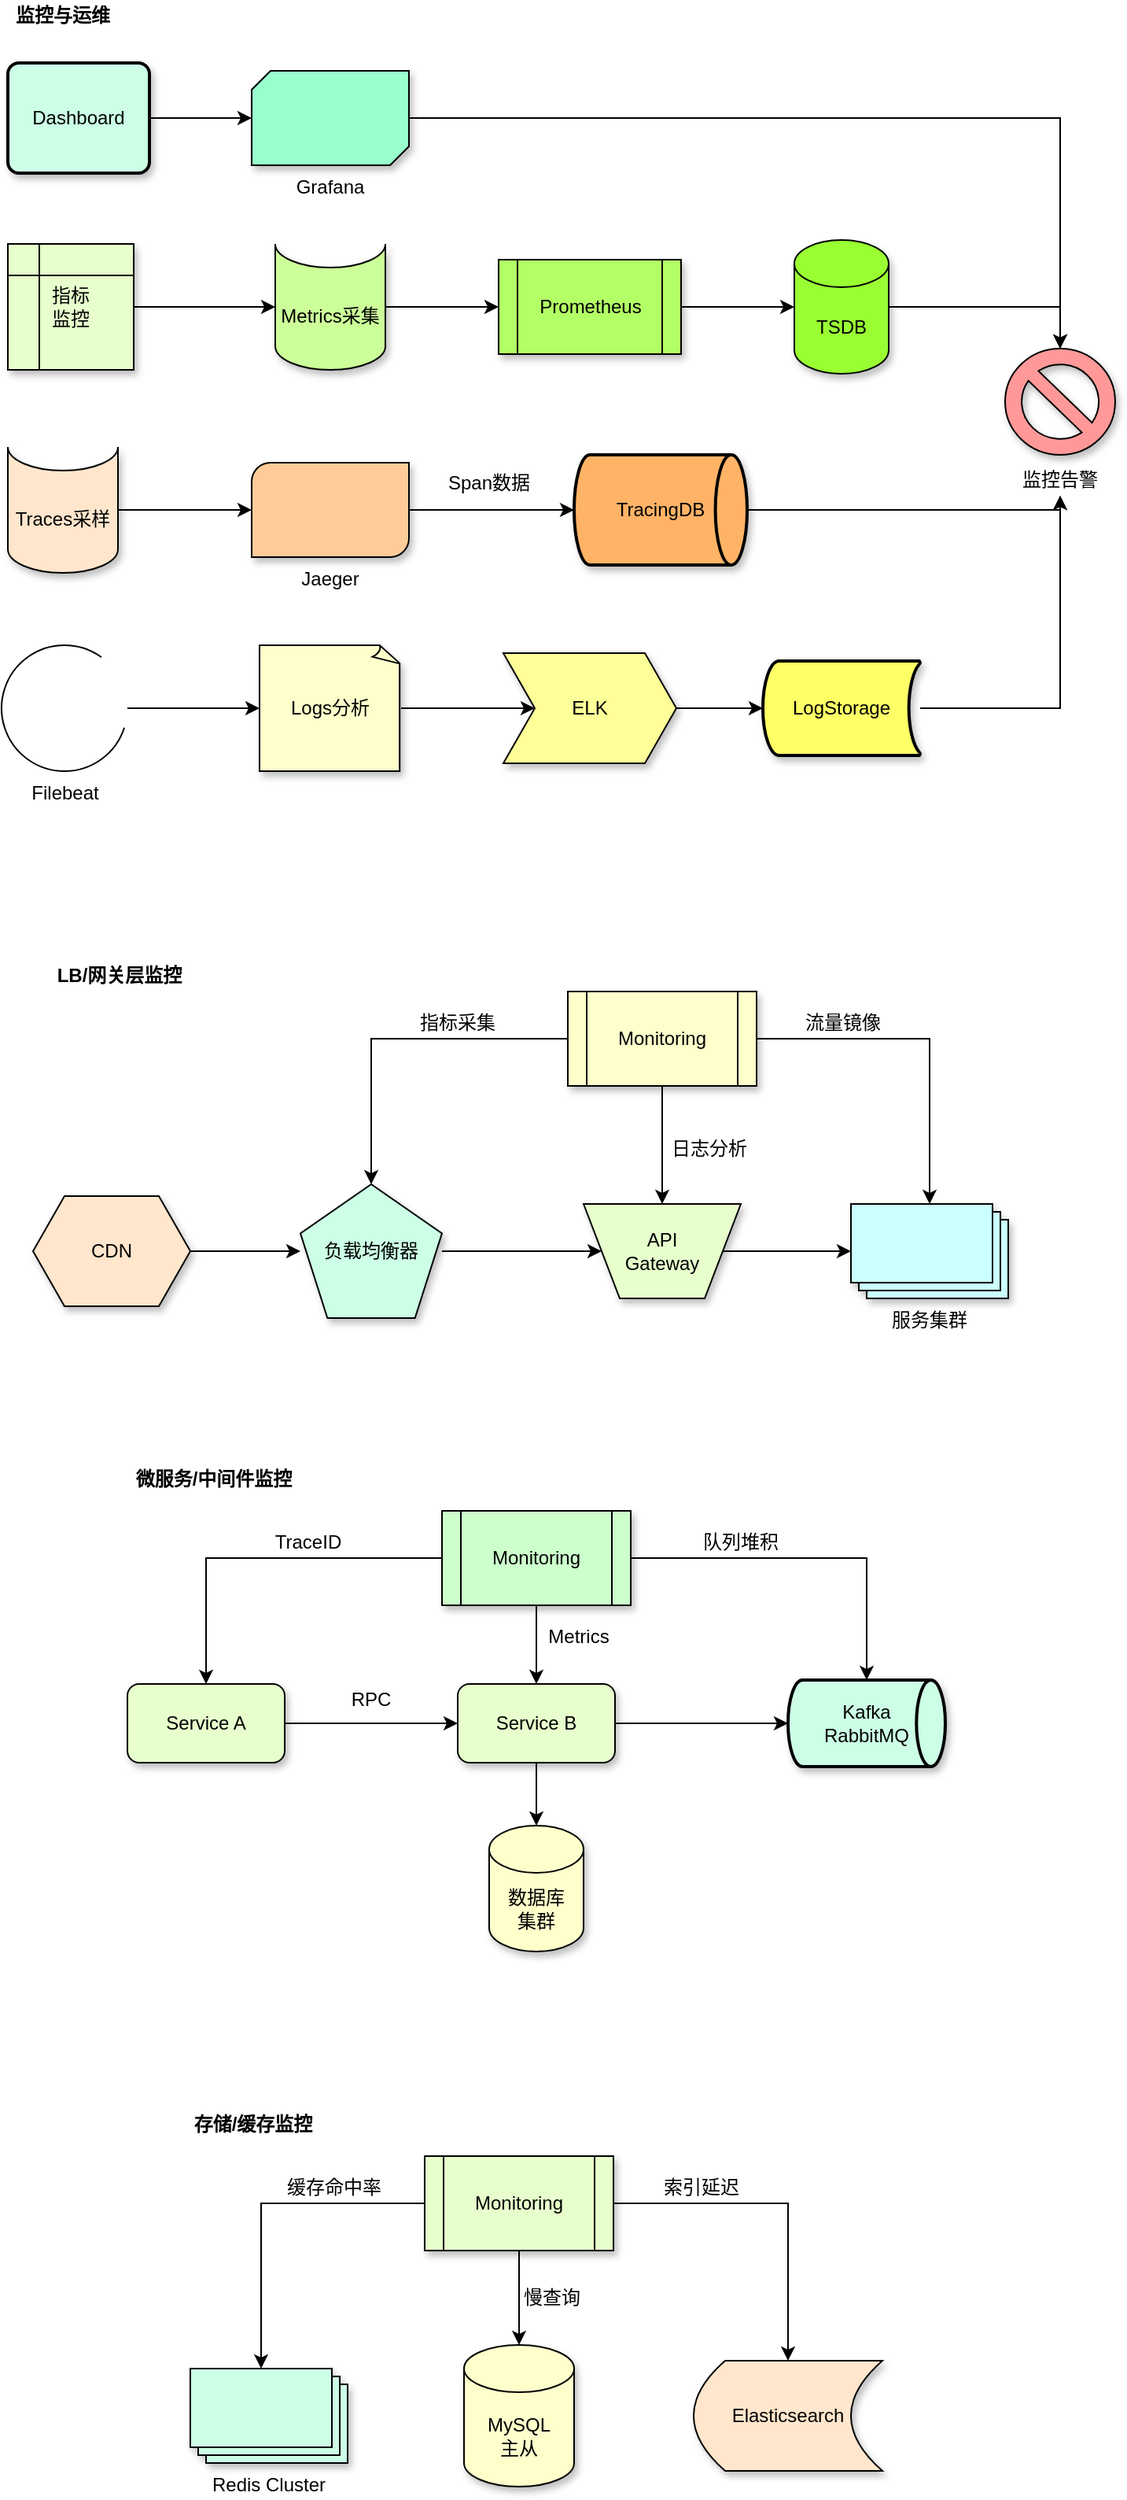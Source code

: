 <mxfile version="28.0.7">
  <diagram name="第 1 页" id="joJdlqB11T2q0y29AOxt">
    <mxGraphModel dx="1073" dy="521" grid="1" gridSize="10" guides="1" tooltips="1" connect="1" arrows="1" fold="1" page="1" pageScale="1" pageWidth="827" pageHeight="1169" math="0" shadow="0">
      <root>
        <mxCell id="0" />
        <mxCell id="1" parent="0" />
        <mxCell id="RT4GVT1Z5PIc4_gb6jFg-1" value="" style="group" parent="1" vertex="1" connectable="0">
          <mxGeometry x="60" y="80" width="708" height="490" as="geometry" />
        </mxCell>
        <mxCell id="RT4GVT1Z5PIc4_gb6jFg-2" value="&lt;span style=&quot;font-size: 12px;&quot;&gt;&lt;b&gt;监控与运维&lt;/b&gt;&lt;/span&gt;" style="text;strokeColor=none;align=center;fillColor=none;html=1;verticalAlign=middle;whiteSpace=wrap;rounded=0;" parent="RT4GVT1Z5PIc4_gb6jFg-1" vertex="1">
          <mxGeometry x="4" width="70" height="20" as="geometry" />
        </mxCell>
        <mxCell id="RT4GVT1Z5PIc4_gb6jFg-3" value="指标&lt;br&gt;监控" style="shape=internalStorage;whiteSpace=wrap;html=1;backgroundOutline=1;fillColor=#E6FFCC;shadow=1;" parent="RT4GVT1Z5PIc4_gb6jFg-1" vertex="1">
          <mxGeometry x="4" y="155" width="80" height="80" as="geometry" />
        </mxCell>
        <mxCell id="RT4GVT1Z5PIc4_gb6jFg-4" value="Prometheus" style="shape=process;whiteSpace=wrap;html=1;backgroundOutline=1;fillColor=#B3FF66;shadow=1;" parent="RT4GVT1Z5PIc4_gb6jFg-1" vertex="1">
          <mxGeometry x="316" y="165" width="116" height="60" as="geometry" />
        </mxCell>
        <mxCell id="RT4GVT1Z5PIc4_gb6jFg-5" value="Grafana" style="verticalLabelPosition=bottom;verticalAlign=top;html=1;shape=mxgraph.basic.diag_snip_rect;dx=6;whiteSpace=wrap;fillColor=#99FFCC;shadow=1;" parent="RT4GVT1Z5PIc4_gb6jFg-1" vertex="1">
          <mxGeometry x="159" y="45" width="100" height="60" as="geometry" />
        </mxCell>
        <mxCell id="RT4GVT1Z5PIc4_gb6jFg-6" style="edgeStyle=orthogonalEdgeStyle;rounded=0;orthogonalLoop=1;jettySize=auto;html=1;" parent="RT4GVT1Z5PIc4_gb6jFg-1" source="RT4GVT1Z5PIc4_gb6jFg-7" target="RT4GVT1Z5PIc4_gb6jFg-8" edge="1">
          <mxGeometry relative="1" as="geometry" />
        </mxCell>
        <mxCell id="RT4GVT1Z5PIc4_gb6jFg-7" value="Logs分析" style="whiteSpace=wrap;html=1;shape=mxgraph.basic.document;fillColor=#FFFFCC;shadow=1;" parent="RT4GVT1Z5PIc4_gb6jFg-1" vertex="1">
          <mxGeometry x="164" y="410" width="90" height="80" as="geometry" />
        </mxCell>
        <mxCell id="RT4GVT1Z5PIc4_gb6jFg-8" value="ELK" style="shape=step;perimeter=stepPerimeter;whiteSpace=wrap;html=1;fixedSize=1;fillColor=#FFFF99;shadow=1;" parent="RT4GVT1Z5PIc4_gb6jFg-1" vertex="1">
          <mxGeometry x="319" y="415" width="110" height="70" as="geometry" />
        </mxCell>
        <mxCell id="RT4GVT1Z5PIc4_gb6jFg-9" value="Traces采样" style="shape=cylinder3;whiteSpace=wrap;html=1;boundedLbl=1;backgroundOutline=1;size=15;lid=0;fillColor=#FFE6CC;shadow=1;" parent="RT4GVT1Z5PIc4_gb6jFg-1" vertex="1">
          <mxGeometry x="4" y="284" width="70" height="80" as="geometry" />
        </mxCell>
        <mxCell id="RT4GVT1Z5PIc4_gb6jFg-10" value="&lt;span style=&quot;text-wrap: nowrap;&quot;&gt;监控告警&lt;/span&gt;" style="text;strokeColor=none;align=center;fillColor=none;html=1;verticalAlign=middle;whiteSpace=wrap;rounded=0;" parent="RT4GVT1Z5PIc4_gb6jFg-1" vertex="1">
          <mxGeometry x="648" y="294" width="50" height="21" as="geometry" />
        </mxCell>
        <mxCell id="RT4GVT1Z5PIc4_gb6jFg-11" style="edgeStyle=orthogonalEdgeStyle;rounded=0;orthogonalLoop=1;jettySize=auto;html=1;entryX=0;entryY=0.5;entryDx=0;entryDy=0;" parent="RT4GVT1Z5PIc4_gb6jFg-1" source="RT4GVT1Z5PIc4_gb6jFg-12" target="RT4GVT1Z5PIc4_gb6jFg-4" edge="1">
          <mxGeometry relative="1" as="geometry" />
        </mxCell>
        <mxCell id="RT4GVT1Z5PIc4_gb6jFg-12" value="Metrics采集" style="shape=cylinder3;whiteSpace=wrap;html=1;boundedLbl=1;backgroundOutline=1;size=15;lid=0;fillColor=#CCFF99;shadow=1;" parent="RT4GVT1Z5PIc4_gb6jFg-1" vertex="1">
          <mxGeometry x="174" y="155" width="70" height="80" as="geometry" />
        </mxCell>
        <mxCell id="RT4GVT1Z5PIc4_gb6jFg-13" style="edgeStyle=orthogonalEdgeStyle;rounded=0;orthogonalLoop=1;jettySize=auto;html=1;entryX=0;entryY=0.5;entryDx=0;entryDy=0;entryPerimeter=0;" parent="RT4GVT1Z5PIc4_gb6jFg-1" source="RT4GVT1Z5PIc4_gb6jFg-3" target="RT4GVT1Z5PIc4_gb6jFg-12" edge="1">
          <mxGeometry relative="1" as="geometry" />
        </mxCell>
        <mxCell id="RT4GVT1Z5PIc4_gb6jFg-14" value="Jaeger" style="verticalLabelPosition=bottom;verticalAlign=top;html=1;shape=mxgraph.basic.diag_round_rect;dx=6;whiteSpace=wrap;fillColor=#FFCC99;shadow=1;" parent="RT4GVT1Z5PIc4_gb6jFg-1" vertex="1">
          <mxGeometry x="159" y="294" width="100" height="60" as="geometry" />
        </mxCell>
        <mxCell id="RT4GVT1Z5PIc4_gb6jFg-15" style="edgeStyle=orthogonalEdgeStyle;rounded=0;orthogonalLoop=1;jettySize=auto;html=1;entryX=0;entryY=0.5;entryDx=0;entryDy=0;entryPerimeter=0;" parent="RT4GVT1Z5PIc4_gb6jFg-1" source="RT4GVT1Z5PIc4_gb6jFg-9" target="RT4GVT1Z5PIc4_gb6jFg-14" edge="1">
          <mxGeometry relative="1" as="geometry" />
        </mxCell>
        <mxCell id="RT4GVT1Z5PIc4_gb6jFg-16" value="Dashboard" style="rounded=1;whiteSpace=wrap;html=1;absoluteArcSize=1;arcSize=14;strokeWidth=2;fillColor=#CCFFE6;shadow=1;" parent="RT4GVT1Z5PIc4_gb6jFg-1" vertex="1">
          <mxGeometry x="4" y="40" width="90" height="70" as="geometry" />
        </mxCell>
        <mxCell id="RT4GVT1Z5PIc4_gb6jFg-17" style="edgeStyle=orthogonalEdgeStyle;rounded=0;orthogonalLoop=1;jettySize=auto;html=1;entryX=0;entryY=0.5;entryDx=0;entryDy=0;entryPerimeter=0;" parent="RT4GVT1Z5PIc4_gb6jFg-1" source="RT4GVT1Z5PIc4_gb6jFg-16" target="RT4GVT1Z5PIc4_gb6jFg-5" edge="1">
          <mxGeometry relative="1" as="geometry" />
        </mxCell>
        <mxCell id="RT4GVT1Z5PIc4_gb6jFg-18" value="" style="verticalLabelPosition=bottom;verticalAlign=top;html=1;shape=mxgraph.basic.no_symbol;fillColor=#FF9999;shadow=1;" parent="RT4GVT1Z5PIc4_gb6jFg-1" vertex="1">
          <mxGeometry x="638" y="221.5" width="70" height="67.5" as="geometry" />
        </mxCell>
        <mxCell id="RT4GVT1Z5PIc4_gb6jFg-19" value="TSDB" style="shape=cylinder3;whiteSpace=wrap;html=1;boundedLbl=1;backgroundOutline=1;size=15;fillColor=#99FF33;shadow=1;" parent="RT4GVT1Z5PIc4_gb6jFg-1" vertex="1">
          <mxGeometry x="504" y="152.5" width="60" height="85" as="geometry" />
        </mxCell>
        <mxCell id="RT4GVT1Z5PIc4_gb6jFg-20" style="edgeStyle=orthogonalEdgeStyle;rounded=0;orthogonalLoop=1;jettySize=auto;html=1;entryX=0;entryY=0.5;entryDx=0;entryDy=0;entryPerimeter=0;" parent="RT4GVT1Z5PIc4_gb6jFg-1" source="RT4GVT1Z5PIc4_gb6jFg-4" target="RT4GVT1Z5PIc4_gb6jFg-19" edge="1">
          <mxGeometry relative="1" as="geometry" />
        </mxCell>
        <mxCell id="RT4GVT1Z5PIc4_gb6jFg-21" value="Filebeat" style="verticalLabelPosition=bottom;verticalAlign=top;html=1;shape=mxgraph.basic.arc;startAngle=0.3;endAngle=0.1;fillColor=#FF9999;" parent="RT4GVT1Z5PIc4_gb6jFg-1" vertex="1">
          <mxGeometry y="410" width="80" height="80" as="geometry" />
        </mxCell>
        <mxCell id="RT4GVT1Z5PIc4_gb6jFg-22" style="edgeStyle=orthogonalEdgeStyle;rounded=0;orthogonalLoop=1;jettySize=auto;html=1;entryX=0.5;entryY=1;entryDx=0;entryDy=0;" parent="RT4GVT1Z5PIc4_gb6jFg-1" source="RT4GVT1Z5PIc4_gb6jFg-23" target="RT4GVT1Z5PIc4_gb6jFg-10" edge="1">
          <mxGeometry relative="1" as="geometry" />
        </mxCell>
        <mxCell id="RT4GVT1Z5PIc4_gb6jFg-23" value="LogStorage" style="strokeWidth=2;html=1;shape=mxgraph.flowchart.stored_data;whiteSpace=wrap;fillColor=#FFFF66;shadow=1;" parent="RT4GVT1Z5PIc4_gb6jFg-1" vertex="1">
          <mxGeometry x="484" y="420" width="100" height="60" as="geometry" />
        </mxCell>
        <mxCell id="RT4GVT1Z5PIc4_gb6jFg-24" style="edgeStyle=orthogonalEdgeStyle;rounded=0;orthogonalLoop=1;jettySize=auto;html=1;exitX=1;exitY=0.5;exitDx=0;exitDy=0;entryX=0;entryY=0.5;entryDx=0;entryDy=0;entryPerimeter=0;" parent="RT4GVT1Z5PIc4_gb6jFg-1" source="RT4GVT1Z5PIc4_gb6jFg-8" target="RT4GVT1Z5PIc4_gb6jFg-23" edge="1">
          <mxGeometry relative="1" as="geometry" />
        </mxCell>
        <mxCell id="RT4GVT1Z5PIc4_gb6jFg-25" style="edgeStyle=orthogonalEdgeStyle;rounded=0;orthogonalLoop=1;jettySize=auto;html=1;entryX=0.5;entryY=1;entryDx=0;entryDy=0;" parent="RT4GVT1Z5PIc4_gb6jFg-1" source="RT4GVT1Z5PIc4_gb6jFg-26" target="RT4GVT1Z5PIc4_gb6jFg-10" edge="1">
          <mxGeometry relative="1" as="geometry">
            <Array as="points">
              <mxPoint x="673" y="324" />
            </Array>
          </mxGeometry>
        </mxCell>
        <mxCell id="RT4GVT1Z5PIc4_gb6jFg-26" value="TracingDB" style="strokeWidth=2;html=1;shape=mxgraph.flowchart.direct_data;whiteSpace=wrap;fillColor=#FFB366;shadow=1;" parent="RT4GVT1Z5PIc4_gb6jFg-1" vertex="1">
          <mxGeometry x="364" y="289" width="110" height="70" as="geometry" />
        </mxCell>
        <mxCell id="RT4GVT1Z5PIc4_gb6jFg-27" style="edgeStyle=orthogonalEdgeStyle;rounded=0;orthogonalLoop=1;jettySize=auto;html=1;entryX=0;entryY=0.5;entryDx=0;entryDy=0;entryPerimeter=0;" parent="RT4GVT1Z5PIc4_gb6jFg-1" source="RT4GVT1Z5PIc4_gb6jFg-14" target="RT4GVT1Z5PIc4_gb6jFg-26" edge="1">
          <mxGeometry relative="1" as="geometry" />
        </mxCell>
        <mxCell id="RT4GVT1Z5PIc4_gb6jFg-28" value="Span数据" style="text;strokeColor=none;align=center;fillColor=none;html=1;verticalAlign=middle;whiteSpace=wrap;rounded=0;" parent="RT4GVT1Z5PIc4_gb6jFg-1" vertex="1">
          <mxGeometry x="282" y="294" width="56" height="26" as="geometry" />
        </mxCell>
        <mxCell id="RT4GVT1Z5PIc4_gb6jFg-29" style="edgeStyle=orthogonalEdgeStyle;rounded=0;orthogonalLoop=1;jettySize=auto;html=1;entryX=0;entryY=0.5;entryDx=0;entryDy=0;entryPerimeter=0;" parent="RT4GVT1Z5PIc4_gb6jFg-1" source="RT4GVT1Z5PIc4_gb6jFg-21" target="RT4GVT1Z5PIc4_gb6jFg-7" edge="1">
          <mxGeometry relative="1" as="geometry" />
        </mxCell>
        <mxCell id="RT4GVT1Z5PIc4_gb6jFg-30" style="edgeStyle=orthogonalEdgeStyle;rounded=0;orthogonalLoop=1;jettySize=auto;html=1;entryX=0.5;entryY=0;entryDx=0;entryDy=0;entryPerimeter=0;" parent="RT4GVT1Z5PIc4_gb6jFg-1" source="RT4GVT1Z5PIc4_gb6jFg-5" target="RT4GVT1Z5PIc4_gb6jFg-18" edge="1">
          <mxGeometry relative="1" as="geometry" />
        </mxCell>
        <mxCell id="RT4GVT1Z5PIc4_gb6jFg-31" style="edgeStyle=orthogonalEdgeStyle;rounded=0;orthogonalLoop=1;jettySize=auto;html=1;entryX=0.5;entryY=0;entryDx=0;entryDy=0;entryPerimeter=0;" parent="RT4GVT1Z5PIc4_gb6jFg-1" source="RT4GVT1Z5PIc4_gb6jFg-19" target="RT4GVT1Z5PIc4_gb6jFg-18" edge="1">
          <mxGeometry relative="1" as="geometry" />
        </mxCell>
        <mxCell id="hVSB03RB_JKEITZuJXn4-22" value="" style="group" vertex="1" connectable="0" parent="1">
          <mxGeometry x="80" y="690" width="620" height="227.5" as="geometry" />
        </mxCell>
        <mxCell id="hVSB03RB_JKEITZuJXn4-21" value="&lt;b&gt;LB/网关层监控&lt;/b&gt;" style="text;strokeColor=none;align=center;fillColor=none;html=1;verticalAlign=middle;whiteSpace=wrap;rounded=0;" vertex="1" parent="hVSB03RB_JKEITZuJXn4-22">
          <mxGeometry x="10" width="90" height="20" as="geometry" />
        </mxCell>
        <mxCell id="hVSB03RB_JKEITZuJXn4-11" style="edgeStyle=orthogonalEdgeStyle;rounded=0;orthogonalLoop=1;jettySize=auto;html=1;exitX=1;exitY=0.5;exitDx=0;exitDy=0;" edge="1" parent="hVSB03RB_JKEITZuJXn4-22" source="hVSB03RB_JKEITZuJXn4-2" target="hVSB03RB_JKEITZuJXn4-3">
          <mxGeometry relative="1" as="geometry" />
        </mxCell>
        <mxCell id="hVSB03RB_JKEITZuJXn4-2" value="CDN" style="shape=hexagon;perimeter=hexagonPerimeter2;whiteSpace=wrap;html=1;fixedSize=1;fillColor=#FFE6CC;shadow=1;" vertex="1" parent="hVSB03RB_JKEITZuJXn4-22">
          <mxGeometry y="150" width="100" height="70" as="geometry" />
        </mxCell>
        <mxCell id="hVSB03RB_JKEITZuJXn4-12" style="edgeStyle=orthogonalEdgeStyle;rounded=0;orthogonalLoop=1;jettySize=auto;html=1;" edge="1" parent="hVSB03RB_JKEITZuJXn4-22" source="hVSB03RB_JKEITZuJXn4-3" target="hVSB03RB_JKEITZuJXn4-4">
          <mxGeometry relative="1" as="geometry" />
        </mxCell>
        <mxCell id="hVSB03RB_JKEITZuJXn4-3" value="负载均衡器" style="whiteSpace=wrap;html=1;shape=mxgraph.basic.pentagon;fillColor=#CCFFE6;shadow=1;" vertex="1" parent="hVSB03RB_JKEITZuJXn4-22">
          <mxGeometry x="170" y="142.5" width="90" height="85" as="geometry" />
        </mxCell>
        <mxCell id="hVSB03RB_JKEITZuJXn4-13" style="edgeStyle=orthogonalEdgeStyle;rounded=0;orthogonalLoop=1;jettySize=auto;html=1;" edge="1" parent="hVSB03RB_JKEITZuJXn4-22" source="hVSB03RB_JKEITZuJXn4-4" target="hVSB03RB_JKEITZuJXn4-5">
          <mxGeometry relative="1" as="geometry" />
        </mxCell>
        <mxCell id="hVSB03RB_JKEITZuJXn4-4" value="API&lt;br&gt;Gateway" style="verticalLabelPosition=middle;verticalAlign=middle;html=1;shape=trapezoid;perimeter=trapezoidPerimeter;whiteSpace=wrap;size=0.23;arcSize=10;flipV=1;labelPosition=center;align=center;fillColor=#E6FFCC;shadow=1;" vertex="1" parent="hVSB03RB_JKEITZuJXn4-22">
          <mxGeometry x="350" y="155" width="100" height="60" as="geometry" />
        </mxCell>
        <mxCell id="hVSB03RB_JKEITZuJXn4-5" value="服务集群" style="verticalLabelPosition=bottom;verticalAlign=top;html=1;shape=mxgraph.basic.layered_rect;dx=10;outlineConnect=0;whiteSpace=wrap;fillColor=#CCFFFF;shadow=1;" vertex="1" parent="hVSB03RB_JKEITZuJXn4-22">
          <mxGeometry x="520" y="155" width="100" height="60" as="geometry" />
        </mxCell>
        <mxCell id="hVSB03RB_JKEITZuJXn4-14" style="edgeStyle=orthogonalEdgeStyle;rounded=0;orthogonalLoop=1;jettySize=auto;html=1;" edge="1" parent="hVSB03RB_JKEITZuJXn4-22" source="hVSB03RB_JKEITZuJXn4-6" target="hVSB03RB_JKEITZuJXn4-3">
          <mxGeometry relative="1" as="geometry" />
        </mxCell>
        <mxCell id="hVSB03RB_JKEITZuJXn4-15" style="edgeStyle=orthogonalEdgeStyle;rounded=0;orthogonalLoop=1;jettySize=auto;html=1;entryX=0.5;entryY=0;entryDx=0;entryDy=0;" edge="1" parent="hVSB03RB_JKEITZuJXn4-22" source="hVSB03RB_JKEITZuJXn4-6" target="hVSB03RB_JKEITZuJXn4-4">
          <mxGeometry relative="1" as="geometry" />
        </mxCell>
        <mxCell id="hVSB03RB_JKEITZuJXn4-16" style="edgeStyle=orthogonalEdgeStyle;rounded=0;orthogonalLoop=1;jettySize=auto;html=1;" edge="1" parent="hVSB03RB_JKEITZuJXn4-22" source="hVSB03RB_JKEITZuJXn4-6" target="hVSB03RB_JKEITZuJXn4-5">
          <mxGeometry relative="1" as="geometry" />
        </mxCell>
        <mxCell id="hVSB03RB_JKEITZuJXn4-6" value="Monitoring" style="shape=process;whiteSpace=wrap;html=1;backgroundOutline=1;fillColor=#FFFFCC;shadow=1;" vertex="1" parent="hVSB03RB_JKEITZuJXn4-22">
          <mxGeometry x="340" y="20" width="120" height="60" as="geometry" />
        </mxCell>
        <mxCell id="hVSB03RB_JKEITZuJXn4-17" value="指标采集" style="text;strokeColor=none;align=center;fillColor=none;html=1;verticalAlign=middle;whiteSpace=wrap;rounded=0;" vertex="1" parent="hVSB03RB_JKEITZuJXn4-22">
          <mxGeometry x="240" y="30" width="60" height="20" as="geometry" />
        </mxCell>
        <mxCell id="hVSB03RB_JKEITZuJXn4-18" value="日志分析" style="text;strokeColor=none;align=center;fillColor=none;html=1;verticalAlign=middle;whiteSpace=wrap;rounded=0;" vertex="1" parent="hVSB03RB_JKEITZuJXn4-22">
          <mxGeometry x="400" y="110" width="60" height="20" as="geometry" />
        </mxCell>
        <mxCell id="hVSB03RB_JKEITZuJXn4-19" value="流量镜像" style="text;strokeColor=none;align=center;fillColor=none;html=1;verticalAlign=middle;whiteSpace=wrap;rounded=0;" vertex="1" parent="hVSB03RB_JKEITZuJXn4-22">
          <mxGeometry x="490" y="30" width="50" height="20" as="geometry" />
        </mxCell>
        <mxCell id="hVSB03RB_JKEITZuJXn4-39" value="" style="group" vertex="1" connectable="0" parent="1">
          <mxGeometry x="140" y="1010" width="520" height="310" as="geometry" />
        </mxCell>
        <mxCell id="hVSB03RB_JKEITZuJXn4-32" style="edgeStyle=orthogonalEdgeStyle;rounded=0;orthogonalLoop=1;jettySize=auto;html=1;entryX=0;entryY=0.5;entryDx=0;entryDy=0;" edge="1" parent="hVSB03RB_JKEITZuJXn4-39" source="hVSB03RB_JKEITZuJXn4-23" target="hVSB03RB_JKEITZuJXn4-24">
          <mxGeometry relative="1" as="geometry" />
        </mxCell>
        <mxCell id="hVSB03RB_JKEITZuJXn4-23" value="Service A" style="rounded=1;whiteSpace=wrap;html=1;fillColor=#E6FFCC;shadow=1;" vertex="1" parent="hVSB03RB_JKEITZuJXn4-39">
          <mxGeometry y="140" width="100" height="50" as="geometry" />
        </mxCell>
        <mxCell id="hVSB03RB_JKEITZuJXn4-24" value="Service B" style="rounded=1;whiteSpace=wrap;html=1;fillColor=#E6FFCC;shadow=1;" vertex="1" parent="hVSB03RB_JKEITZuJXn4-39">
          <mxGeometry x="210" y="140" width="100" height="50" as="geometry" />
        </mxCell>
        <mxCell id="hVSB03RB_JKEITZuJXn4-25" value="数据库&lt;br&gt;集群" style="shape=cylinder3;whiteSpace=wrap;html=1;boundedLbl=1;backgroundOutline=1;size=15;fillColor=#FFFFCC;shadow=1;" vertex="1" parent="hVSB03RB_JKEITZuJXn4-39">
          <mxGeometry x="230" y="230" width="60" height="80" as="geometry" />
        </mxCell>
        <mxCell id="hVSB03RB_JKEITZuJXn4-26" value="Kafka&lt;br&gt;RabbitMQ" style="strokeWidth=2;html=1;shape=mxgraph.flowchart.direct_data;whiteSpace=wrap;fillColor=#CCFFE6;shadow=1;" vertex="1" parent="hVSB03RB_JKEITZuJXn4-39">
          <mxGeometry x="420" y="137.5" width="100" height="55" as="geometry" />
        </mxCell>
        <mxCell id="hVSB03RB_JKEITZuJXn4-29" style="edgeStyle=orthogonalEdgeStyle;rounded=0;orthogonalLoop=1;jettySize=auto;html=1;entryX=0.5;entryY=0;entryDx=0;entryDy=0;" edge="1" parent="hVSB03RB_JKEITZuJXn4-39" source="hVSB03RB_JKEITZuJXn4-27" target="hVSB03RB_JKEITZuJXn4-23">
          <mxGeometry relative="1" as="geometry" />
        </mxCell>
        <mxCell id="hVSB03RB_JKEITZuJXn4-30" style="edgeStyle=orthogonalEdgeStyle;rounded=0;orthogonalLoop=1;jettySize=auto;html=1;entryX=0.5;entryY=0;entryDx=0;entryDy=0;" edge="1" parent="hVSB03RB_JKEITZuJXn4-39" source="hVSB03RB_JKEITZuJXn4-27" target="hVSB03RB_JKEITZuJXn4-24">
          <mxGeometry relative="1" as="geometry" />
        </mxCell>
        <mxCell id="hVSB03RB_JKEITZuJXn4-27" value="Monitoring" style="shape=process;whiteSpace=wrap;html=1;backgroundOutline=1;fillColor=#CCFFCC;shadow=1;" vertex="1" parent="hVSB03RB_JKEITZuJXn4-39">
          <mxGeometry x="200" y="30" width="120" height="60" as="geometry" />
        </mxCell>
        <mxCell id="hVSB03RB_JKEITZuJXn4-28" style="edgeStyle=orthogonalEdgeStyle;rounded=0;orthogonalLoop=1;jettySize=auto;html=1;entryX=0.5;entryY=0;entryDx=0;entryDy=0;entryPerimeter=0;" edge="1" parent="hVSB03RB_JKEITZuJXn4-39" source="hVSB03RB_JKEITZuJXn4-27" target="hVSB03RB_JKEITZuJXn4-26">
          <mxGeometry relative="1" as="geometry" />
        </mxCell>
        <mxCell id="hVSB03RB_JKEITZuJXn4-31" style="edgeStyle=orthogonalEdgeStyle;rounded=0;orthogonalLoop=1;jettySize=auto;html=1;entryX=0.5;entryY=0;entryDx=0;entryDy=0;entryPerimeter=0;" edge="1" parent="hVSB03RB_JKEITZuJXn4-39" source="hVSB03RB_JKEITZuJXn4-24" target="hVSB03RB_JKEITZuJXn4-25">
          <mxGeometry relative="1" as="geometry" />
        </mxCell>
        <mxCell id="hVSB03RB_JKEITZuJXn4-33" style="edgeStyle=orthogonalEdgeStyle;rounded=0;orthogonalLoop=1;jettySize=auto;html=1;entryX=0;entryY=0.5;entryDx=0;entryDy=0;entryPerimeter=0;" edge="1" parent="hVSB03RB_JKEITZuJXn4-39" source="hVSB03RB_JKEITZuJXn4-24" target="hVSB03RB_JKEITZuJXn4-26">
          <mxGeometry relative="1" as="geometry" />
        </mxCell>
        <mxCell id="hVSB03RB_JKEITZuJXn4-34" value="TraceID" style="text;strokeColor=none;align=center;fillColor=none;html=1;verticalAlign=middle;whiteSpace=wrap;rounded=0;" vertex="1" parent="hVSB03RB_JKEITZuJXn4-39">
          <mxGeometry x="90" y="40" width="50" height="20" as="geometry" />
        </mxCell>
        <mxCell id="hVSB03RB_JKEITZuJXn4-35" value="RPC" style="text;strokeColor=none;align=center;fillColor=none;html=1;verticalAlign=middle;whiteSpace=wrap;rounded=0;" vertex="1" parent="hVSB03RB_JKEITZuJXn4-39">
          <mxGeometry x="140" y="140" width="30" height="20" as="geometry" />
        </mxCell>
        <mxCell id="hVSB03RB_JKEITZuJXn4-36" value="Metrics" style="text;strokeColor=none;align=center;fillColor=none;html=1;verticalAlign=middle;whiteSpace=wrap;rounded=0;" vertex="1" parent="hVSB03RB_JKEITZuJXn4-39">
          <mxGeometry x="264" y="100" width="46" height="20" as="geometry" />
        </mxCell>
        <mxCell id="hVSB03RB_JKEITZuJXn4-37" value="队列堆积" style="text;strokeColor=none;align=center;fillColor=none;html=1;verticalAlign=middle;whiteSpace=wrap;rounded=0;" vertex="1" parent="hVSB03RB_JKEITZuJXn4-39">
          <mxGeometry x="360" y="40" width="60" height="20" as="geometry" />
        </mxCell>
        <mxCell id="hVSB03RB_JKEITZuJXn4-38" value="&lt;b&gt;微服务/中间件监控&lt;/b&gt;" style="text;strokeColor=none;align=center;fillColor=none;html=1;verticalAlign=middle;whiteSpace=wrap;rounded=0;" vertex="1" parent="hVSB03RB_JKEITZuJXn4-39">
          <mxGeometry width="110" height="20" as="geometry" />
        </mxCell>
        <mxCell id="hVSB03RB_JKEITZuJXn4-53" value="" style="group" vertex="1" connectable="0" parent="1">
          <mxGeometry x="180" y="1420" width="440" height="240" as="geometry" />
        </mxCell>
        <mxCell id="hVSB03RB_JKEITZuJXn4-47" style="edgeStyle=orthogonalEdgeStyle;rounded=0;orthogonalLoop=1;jettySize=auto;html=1;entryX=0.5;entryY=0;entryDx=0;entryDy=0;" edge="1" parent="hVSB03RB_JKEITZuJXn4-53" source="hVSB03RB_JKEITZuJXn4-40" target="hVSB03RB_JKEITZuJXn4-43">
          <mxGeometry relative="1" as="geometry" />
        </mxCell>
        <mxCell id="hVSB03RB_JKEITZuJXn4-40" value="Monitoring" style="shape=process;whiteSpace=wrap;html=1;backgroundOutline=1;fillColor=#E6FFCC;shadow=1;" vertex="1" parent="hVSB03RB_JKEITZuJXn4-53">
          <mxGeometry x="149" y="30" width="120" height="60" as="geometry" />
        </mxCell>
        <mxCell id="hVSB03RB_JKEITZuJXn4-41" value="Redis Cluster" style="verticalLabelPosition=bottom;verticalAlign=top;html=1;shape=mxgraph.basic.layered_rect;dx=10;outlineConnect=0;whiteSpace=wrap;fillColor=#CCFFE6;shadow=1;" vertex="1" parent="hVSB03RB_JKEITZuJXn4-53">
          <mxGeometry y="165" width="100" height="60" as="geometry" />
        </mxCell>
        <mxCell id="hVSB03RB_JKEITZuJXn4-42" value="MySQL&lt;br&gt;主从" style="shape=cylinder3;whiteSpace=wrap;html=1;boundedLbl=1;backgroundOutline=1;size=15;fillColor=#FFFFCC;shadow=1;" vertex="1" parent="hVSB03RB_JKEITZuJXn4-53">
          <mxGeometry x="174" y="150" width="70" height="90" as="geometry" />
        </mxCell>
        <mxCell id="hVSB03RB_JKEITZuJXn4-43" value="Elasticsearch" style="shape=dataStorage;whiteSpace=wrap;html=1;fixedSize=1;fillColor=#FFE6CC;shadow=1;" vertex="1" parent="hVSB03RB_JKEITZuJXn4-53">
          <mxGeometry x="320" y="160" width="120" height="70" as="geometry" />
        </mxCell>
        <mxCell id="hVSB03RB_JKEITZuJXn4-45" style="edgeStyle=orthogonalEdgeStyle;rounded=0;orthogonalLoop=1;jettySize=auto;html=1;entryX=0;entryY=0;entryDx=45;entryDy=0;entryPerimeter=0;" edge="1" parent="hVSB03RB_JKEITZuJXn4-53" source="hVSB03RB_JKEITZuJXn4-40" target="hVSB03RB_JKEITZuJXn4-41">
          <mxGeometry relative="1" as="geometry" />
        </mxCell>
        <mxCell id="hVSB03RB_JKEITZuJXn4-48" style="edgeStyle=orthogonalEdgeStyle;rounded=0;orthogonalLoop=1;jettySize=auto;html=1;entryX=0.5;entryY=0;entryDx=0;entryDy=0;entryPerimeter=0;" edge="1" parent="hVSB03RB_JKEITZuJXn4-53" source="hVSB03RB_JKEITZuJXn4-40" target="hVSB03RB_JKEITZuJXn4-42">
          <mxGeometry relative="1" as="geometry" />
        </mxCell>
        <mxCell id="hVSB03RB_JKEITZuJXn4-49" value="缓存命中率" style="text;strokeColor=none;align=center;fillColor=none;html=1;verticalAlign=middle;whiteSpace=wrap;rounded=0;" vertex="1" parent="hVSB03RB_JKEITZuJXn4-53">
          <mxGeometry x="60" y="40" width="62.5" height="20" as="geometry" />
        </mxCell>
        <mxCell id="hVSB03RB_JKEITZuJXn4-50" value="慢查询" style="text;strokeColor=none;align=center;fillColor=none;html=1;verticalAlign=middle;whiteSpace=wrap;rounded=0;" vertex="1" parent="hVSB03RB_JKEITZuJXn4-53">
          <mxGeometry x="210" y="110" width="40" height="20" as="geometry" />
        </mxCell>
        <mxCell id="hVSB03RB_JKEITZuJXn4-51" value="索引延迟" style="text;strokeColor=none;align=center;fillColor=none;html=1;verticalAlign=middle;whiteSpace=wrap;rounded=0;" vertex="1" parent="hVSB03RB_JKEITZuJXn4-53">
          <mxGeometry x="300" y="40" width="50" height="20" as="geometry" />
        </mxCell>
        <mxCell id="hVSB03RB_JKEITZuJXn4-52" value="&lt;b&gt;存储/缓存监控&lt;/b&gt;" style="text;strokeColor=none;align=center;fillColor=none;html=1;verticalAlign=middle;whiteSpace=wrap;rounded=0;" vertex="1" parent="hVSB03RB_JKEITZuJXn4-53">
          <mxGeometry width="80" height="20" as="geometry" />
        </mxCell>
      </root>
    </mxGraphModel>
  </diagram>
</mxfile>
